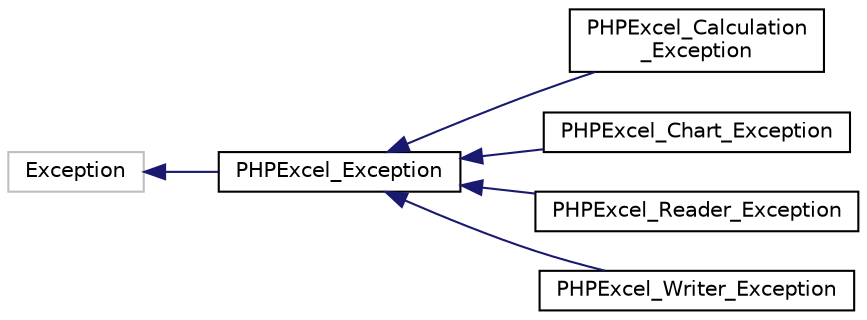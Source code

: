 digraph "Иерархия классов. Графический вид."
{
  edge [fontname="Helvetica",fontsize="10",labelfontname="Helvetica",labelfontsize="10"];
  node [fontname="Helvetica",fontsize="10",shape=record];
  rankdir="LR";
  Node208 [label="Exception",height=0.2,width=0.4,color="grey75", fillcolor="white", style="filled"];
  Node208 -> Node0 [dir="back",color="midnightblue",fontsize="10",style="solid",fontname="Helvetica"];
  Node0 [label="PHPExcel_Exception",height=0.2,width=0.4,color="black", fillcolor="white", style="filled",URL="$class_p_h_p_excel___exception.html"];
  Node0 -> Node1 [dir="back",color="midnightblue",fontsize="10",style="solid",fontname="Helvetica"];
  Node1 [label="PHPExcel_Calculation\l_Exception",height=0.2,width=0.4,color="black", fillcolor="white", style="filled",URL="$class_p_h_p_excel___calculation___exception.html"];
  Node0 -> Node2 [dir="back",color="midnightblue",fontsize="10",style="solid",fontname="Helvetica"];
  Node2 [label="PHPExcel_Chart_Exception",height=0.2,width=0.4,color="black", fillcolor="white", style="filled",URL="$class_p_h_p_excel___chart___exception.html"];
  Node0 -> Node3 [dir="back",color="midnightblue",fontsize="10",style="solid",fontname="Helvetica"];
  Node3 [label="PHPExcel_Reader_Exception",height=0.2,width=0.4,color="black", fillcolor="white", style="filled",URL="$class_p_h_p_excel___reader___exception.html"];
  Node0 -> Node4 [dir="back",color="midnightblue",fontsize="10",style="solid",fontname="Helvetica"];
  Node4 [label="PHPExcel_Writer_Exception",height=0.2,width=0.4,color="black", fillcolor="white", style="filled",URL="$class_p_h_p_excel___writer___exception.html"];
}
